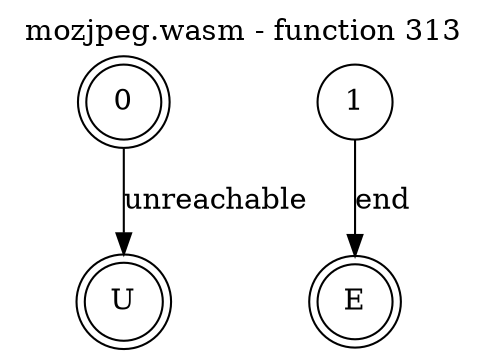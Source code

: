 digraph finite_state_machine {
    label = "mozjpeg.wasm - function 313"
    labelloc =  t
    labelfontsize = 16
    labelfontcolor = black
    labelfontname = "Helvetica"
    node [shape = doublecircle]; 0 E U ;
    node [shape = circle];
    0 -> U[label="unreachable"];
    1 -> E[label="end"];
}
